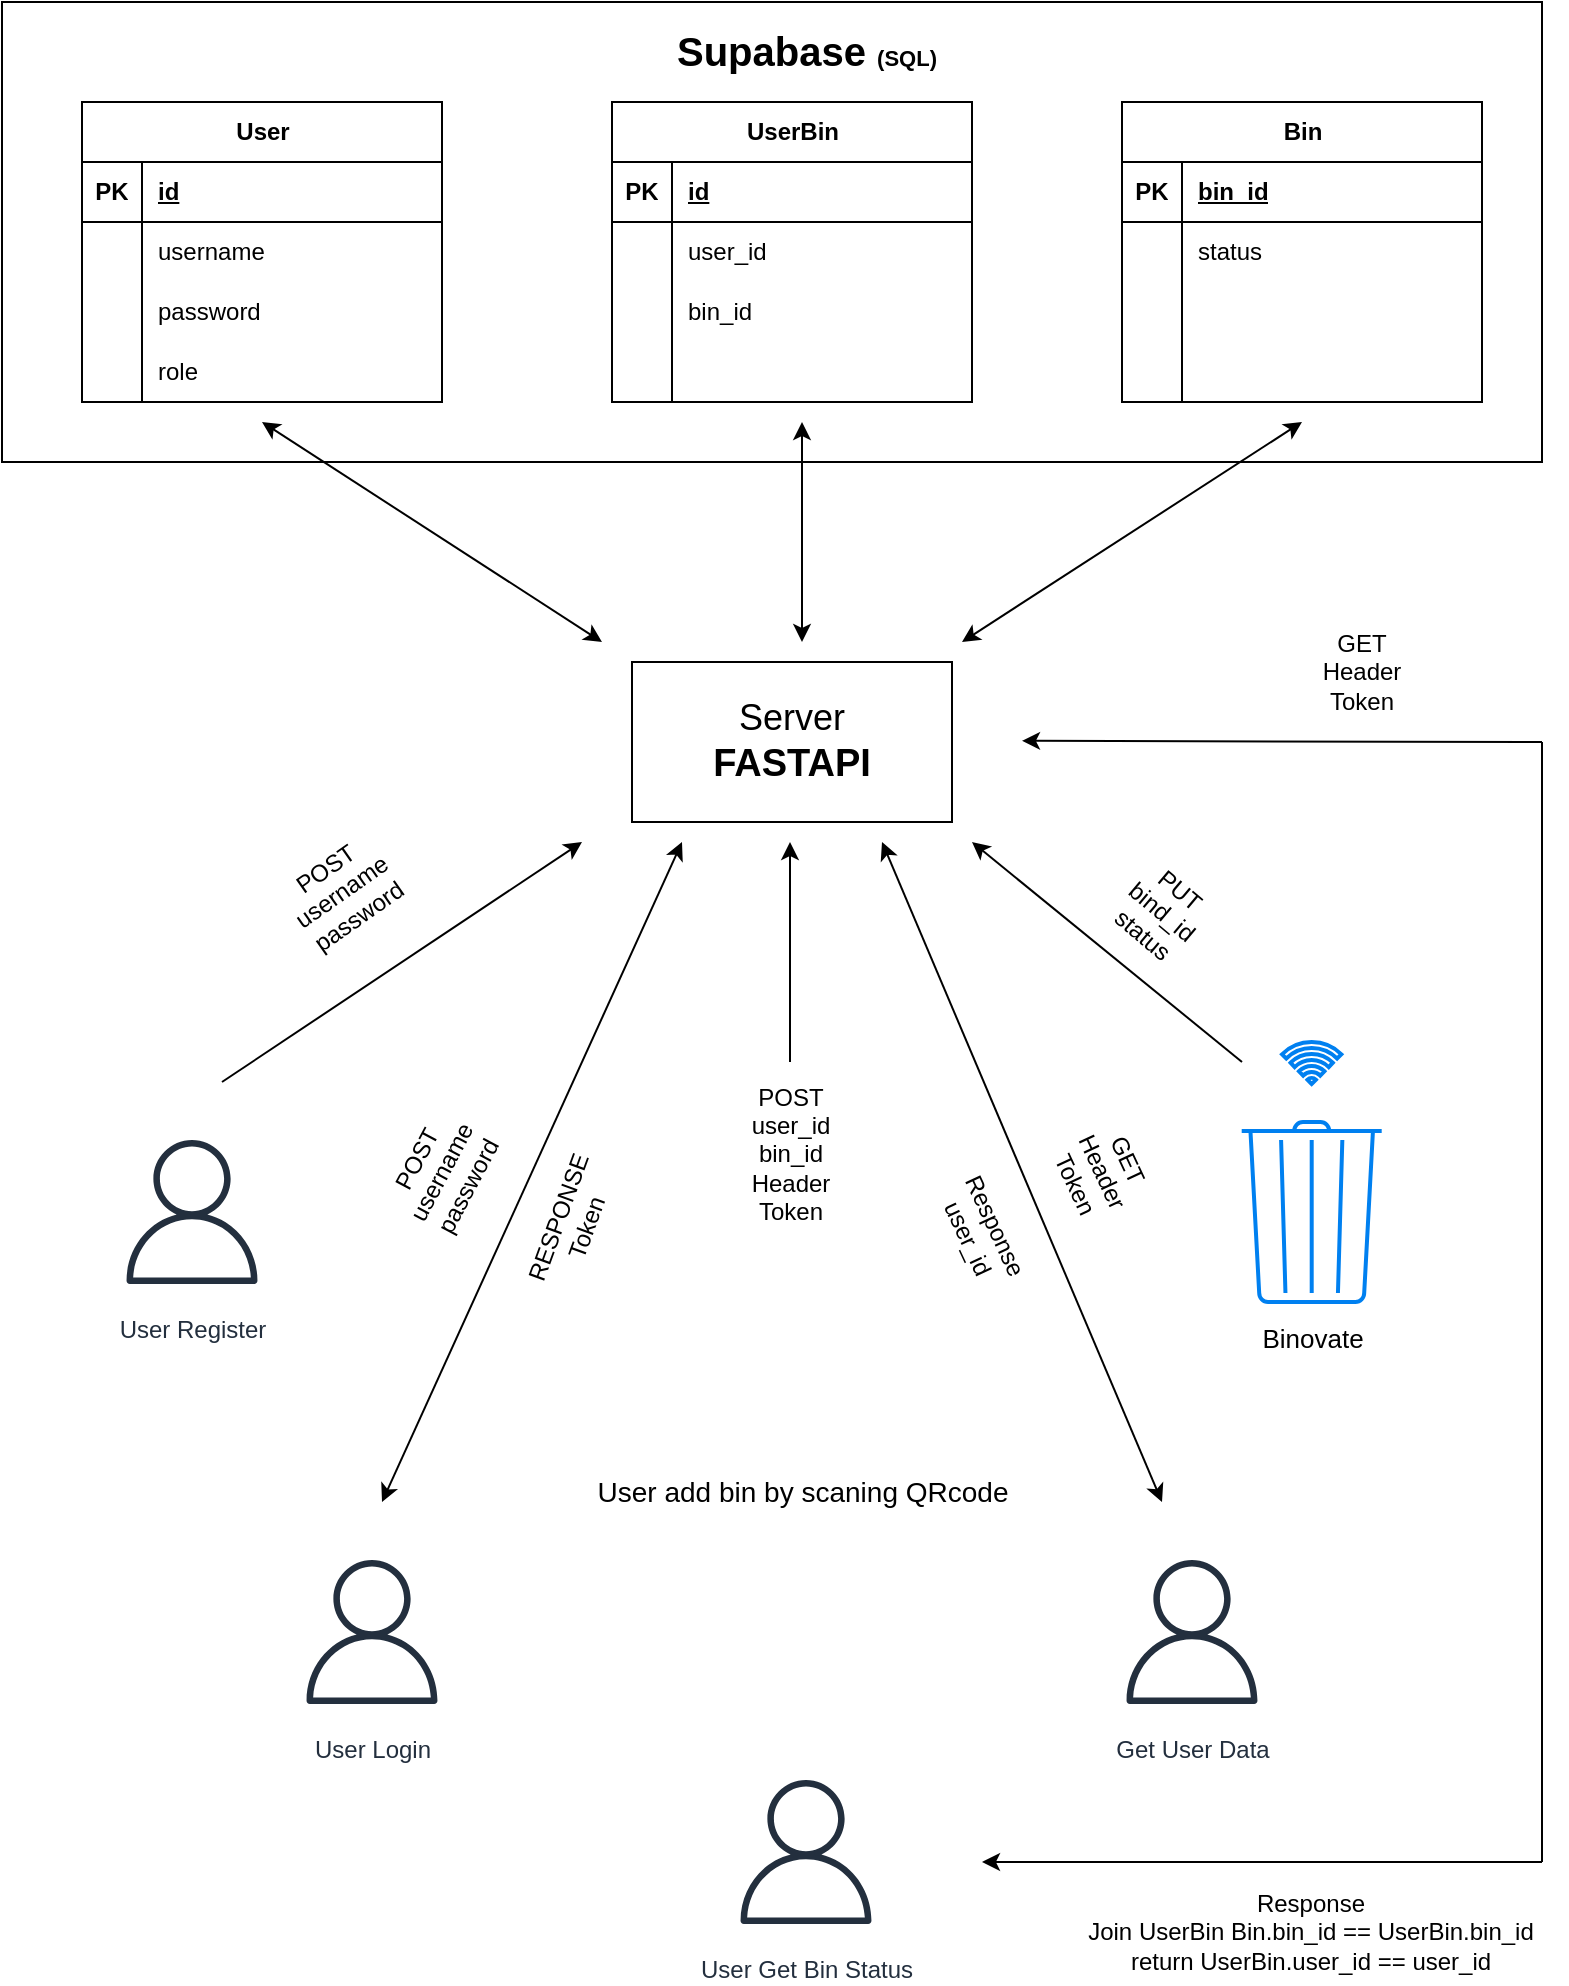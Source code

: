 <mxfile version="28.2.5">
  <diagram name="หน้า-1" id="6hj0JXe9WSim186xTarU">
    <mxGraphModel dx="1783" dy="939" grid="1" gridSize="10" guides="1" tooltips="1" connect="1" arrows="1" fold="1" page="1" pageScale="1" pageWidth="850" pageHeight="1100" math="0" shadow="0">
      <root>
        <mxCell id="0" />
        <mxCell id="1" parent="0" />
        <mxCell id="qgBIjbovYh4Fqmmk3ged-117" value="" style="rounded=0;whiteSpace=wrap;html=1;" vertex="1" parent="1">
          <mxGeometry x="30" y="30" width="770" height="230" as="geometry" />
        </mxCell>
        <mxCell id="qgBIjbovYh4Fqmmk3ged-1" value="User" style="shape=table;startSize=30;container=1;collapsible=1;childLayout=tableLayout;fixedRows=1;rowLines=0;fontStyle=1;align=center;resizeLast=1;html=1;" vertex="1" parent="1">
          <mxGeometry x="70" y="80" width="180" height="150" as="geometry" />
        </mxCell>
        <mxCell id="qgBIjbovYh4Fqmmk3ged-2" value="" style="shape=tableRow;horizontal=0;startSize=0;swimlaneHead=0;swimlaneBody=0;fillColor=none;collapsible=0;dropTarget=0;points=[[0,0.5],[1,0.5]];portConstraint=eastwest;top=0;left=0;right=0;bottom=1;" vertex="1" parent="qgBIjbovYh4Fqmmk3ged-1">
          <mxGeometry y="30" width="180" height="30" as="geometry" />
        </mxCell>
        <mxCell id="qgBIjbovYh4Fqmmk3ged-3" value="PK" style="shape=partialRectangle;connectable=0;fillColor=none;top=0;left=0;bottom=0;right=0;fontStyle=1;overflow=hidden;whiteSpace=wrap;html=1;" vertex="1" parent="qgBIjbovYh4Fqmmk3ged-2">
          <mxGeometry width="30" height="30" as="geometry">
            <mxRectangle width="30" height="30" as="alternateBounds" />
          </mxGeometry>
        </mxCell>
        <mxCell id="qgBIjbovYh4Fqmmk3ged-4" value="id" style="shape=partialRectangle;connectable=0;fillColor=none;top=0;left=0;bottom=0;right=0;align=left;spacingLeft=6;fontStyle=5;overflow=hidden;whiteSpace=wrap;html=1;" vertex="1" parent="qgBIjbovYh4Fqmmk3ged-2">
          <mxGeometry x="30" width="150" height="30" as="geometry">
            <mxRectangle width="150" height="30" as="alternateBounds" />
          </mxGeometry>
        </mxCell>
        <mxCell id="qgBIjbovYh4Fqmmk3ged-5" value="" style="shape=tableRow;horizontal=0;startSize=0;swimlaneHead=0;swimlaneBody=0;fillColor=none;collapsible=0;dropTarget=0;points=[[0,0.5],[1,0.5]];portConstraint=eastwest;top=0;left=0;right=0;bottom=0;" vertex="1" parent="qgBIjbovYh4Fqmmk3ged-1">
          <mxGeometry y="60" width="180" height="30" as="geometry" />
        </mxCell>
        <mxCell id="qgBIjbovYh4Fqmmk3ged-6" value="" style="shape=partialRectangle;connectable=0;fillColor=none;top=0;left=0;bottom=0;right=0;editable=1;overflow=hidden;whiteSpace=wrap;html=1;" vertex="1" parent="qgBIjbovYh4Fqmmk3ged-5">
          <mxGeometry width="30" height="30" as="geometry">
            <mxRectangle width="30" height="30" as="alternateBounds" />
          </mxGeometry>
        </mxCell>
        <mxCell id="qgBIjbovYh4Fqmmk3ged-7" value="username" style="shape=partialRectangle;connectable=0;fillColor=none;top=0;left=0;bottom=0;right=0;align=left;spacingLeft=6;overflow=hidden;whiteSpace=wrap;html=1;" vertex="1" parent="qgBIjbovYh4Fqmmk3ged-5">
          <mxGeometry x="30" width="150" height="30" as="geometry">
            <mxRectangle width="150" height="30" as="alternateBounds" />
          </mxGeometry>
        </mxCell>
        <mxCell id="qgBIjbovYh4Fqmmk3ged-8" value="" style="shape=tableRow;horizontal=0;startSize=0;swimlaneHead=0;swimlaneBody=0;fillColor=none;collapsible=0;dropTarget=0;points=[[0,0.5],[1,0.5]];portConstraint=eastwest;top=0;left=0;right=0;bottom=0;" vertex="1" parent="qgBIjbovYh4Fqmmk3ged-1">
          <mxGeometry y="90" width="180" height="30" as="geometry" />
        </mxCell>
        <mxCell id="qgBIjbovYh4Fqmmk3ged-9" value="" style="shape=partialRectangle;connectable=0;fillColor=none;top=0;left=0;bottom=0;right=0;editable=1;overflow=hidden;whiteSpace=wrap;html=1;" vertex="1" parent="qgBIjbovYh4Fqmmk3ged-8">
          <mxGeometry width="30" height="30" as="geometry">
            <mxRectangle width="30" height="30" as="alternateBounds" />
          </mxGeometry>
        </mxCell>
        <mxCell id="qgBIjbovYh4Fqmmk3ged-10" value="password" style="shape=partialRectangle;connectable=0;fillColor=none;top=0;left=0;bottom=0;right=0;align=left;spacingLeft=6;overflow=hidden;whiteSpace=wrap;html=1;" vertex="1" parent="qgBIjbovYh4Fqmmk3ged-8">
          <mxGeometry x="30" width="150" height="30" as="geometry">
            <mxRectangle width="150" height="30" as="alternateBounds" />
          </mxGeometry>
        </mxCell>
        <mxCell id="qgBIjbovYh4Fqmmk3ged-11" value="" style="shape=tableRow;horizontal=0;startSize=0;swimlaneHead=0;swimlaneBody=0;fillColor=none;collapsible=0;dropTarget=0;points=[[0,0.5],[1,0.5]];portConstraint=eastwest;top=0;left=0;right=0;bottom=0;" vertex="1" parent="qgBIjbovYh4Fqmmk3ged-1">
          <mxGeometry y="120" width="180" height="30" as="geometry" />
        </mxCell>
        <mxCell id="qgBIjbovYh4Fqmmk3ged-12" value="" style="shape=partialRectangle;connectable=0;fillColor=none;top=0;left=0;bottom=0;right=0;editable=1;overflow=hidden;whiteSpace=wrap;html=1;" vertex="1" parent="qgBIjbovYh4Fqmmk3ged-11">
          <mxGeometry width="30" height="30" as="geometry">
            <mxRectangle width="30" height="30" as="alternateBounds" />
          </mxGeometry>
        </mxCell>
        <mxCell id="qgBIjbovYh4Fqmmk3ged-13" value="role" style="shape=partialRectangle;connectable=0;fillColor=none;top=0;left=0;bottom=0;right=0;align=left;spacingLeft=6;overflow=hidden;whiteSpace=wrap;html=1;" vertex="1" parent="qgBIjbovYh4Fqmmk3ged-11">
          <mxGeometry x="30" width="150" height="30" as="geometry">
            <mxRectangle width="150" height="30" as="alternateBounds" />
          </mxGeometry>
        </mxCell>
        <mxCell id="qgBIjbovYh4Fqmmk3ged-27" value="Bin" style="shape=table;startSize=30;container=1;collapsible=1;childLayout=tableLayout;fixedRows=1;rowLines=0;fontStyle=1;align=center;resizeLast=1;html=1;" vertex="1" parent="1">
          <mxGeometry x="590" y="80" width="180" height="150" as="geometry" />
        </mxCell>
        <mxCell id="qgBIjbovYh4Fqmmk3ged-28" value="" style="shape=tableRow;horizontal=0;startSize=0;swimlaneHead=0;swimlaneBody=0;fillColor=none;collapsible=0;dropTarget=0;points=[[0,0.5],[1,0.5]];portConstraint=eastwest;top=0;left=0;right=0;bottom=1;" vertex="1" parent="qgBIjbovYh4Fqmmk3ged-27">
          <mxGeometry y="30" width="180" height="30" as="geometry" />
        </mxCell>
        <mxCell id="qgBIjbovYh4Fqmmk3ged-29" value="PK" style="shape=partialRectangle;connectable=0;fillColor=none;top=0;left=0;bottom=0;right=0;fontStyle=1;overflow=hidden;whiteSpace=wrap;html=1;" vertex="1" parent="qgBIjbovYh4Fqmmk3ged-28">
          <mxGeometry width="30" height="30" as="geometry">
            <mxRectangle width="30" height="30" as="alternateBounds" />
          </mxGeometry>
        </mxCell>
        <mxCell id="qgBIjbovYh4Fqmmk3ged-30" value="bin_id" style="shape=partialRectangle;connectable=0;fillColor=none;top=0;left=0;bottom=0;right=0;align=left;spacingLeft=6;fontStyle=5;overflow=hidden;whiteSpace=wrap;html=1;" vertex="1" parent="qgBIjbovYh4Fqmmk3ged-28">
          <mxGeometry x="30" width="150" height="30" as="geometry">
            <mxRectangle width="150" height="30" as="alternateBounds" />
          </mxGeometry>
        </mxCell>
        <mxCell id="qgBIjbovYh4Fqmmk3ged-31" value="" style="shape=tableRow;horizontal=0;startSize=0;swimlaneHead=0;swimlaneBody=0;fillColor=none;collapsible=0;dropTarget=0;points=[[0,0.5],[1,0.5]];portConstraint=eastwest;top=0;left=0;right=0;bottom=0;" vertex="1" parent="qgBIjbovYh4Fqmmk3ged-27">
          <mxGeometry y="60" width="180" height="30" as="geometry" />
        </mxCell>
        <mxCell id="qgBIjbovYh4Fqmmk3ged-32" value="" style="shape=partialRectangle;connectable=0;fillColor=none;top=0;left=0;bottom=0;right=0;editable=1;overflow=hidden;whiteSpace=wrap;html=1;" vertex="1" parent="qgBIjbovYh4Fqmmk3ged-31">
          <mxGeometry width="30" height="30" as="geometry">
            <mxRectangle width="30" height="30" as="alternateBounds" />
          </mxGeometry>
        </mxCell>
        <mxCell id="qgBIjbovYh4Fqmmk3ged-33" value="status" style="shape=partialRectangle;connectable=0;fillColor=none;top=0;left=0;bottom=0;right=0;align=left;spacingLeft=6;overflow=hidden;whiteSpace=wrap;html=1;" vertex="1" parent="qgBIjbovYh4Fqmmk3ged-31">
          <mxGeometry x="30" width="150" height="30" as="geometry">
            <mxRectangle width="150" height="30" as="alternateBounds" />
          </mxGeometry>
        </mxCell>
        <mxCell id="qgBIjbovYh4Fqmmk3ged-34" value="" style="shape=tableRow;horizontal=0;startSize=0;swimlaneHead=0;swimlaneBody=0;fillColor=none;collapsible=0;dropTarget=0;points=[[0,0.5],[1,0.5]];portConstraint=eastwest;top=0;left=0;right=0;bottom=0;" vertex="1" parent="qgBIjbovYh4Fqmmk3ged-27">
          <mxGeometry y="90" width="180" height="30" as="geometry" />
        </mxCell>
        <mxCell id="qgBIjbovYh4Fqmmk3ged-35" value="" style="shape=partialRectangle;connectable=0;fillColor=none;top=0;left=0;bottom=0;right=0;editable=1;overflow=hidden;whiteSpace=wrap;html=1;" vertex="1" parent="qgBIjbovYh4Fqmmk3ged-34">
          <mxGeometry width="30" height="30" as="geometry">
            <mxRectangle width="30" height="30" as="alternateBounds" />
          </mxGeometry>
        </mxCell>
        <mxCell id="qgBIjbovYh4Fqmmk3ged-36" value="" style="shape=partialRectangle;connectable=0;fillColor=none;top=0;left=0;bottom=0;right=0;align=left;spacingLeft=6;overflow=hidden;whiteSpace=wrap;html=1;" vertex="1" parent="qgBIjbovYh4Fqmmk3ged-34">
          <mxGeometry x="30" width="150" height="30" as="geometry">
            <mxRectangle width="150" height="30" as="alternateBounds" />
          </mxGeometry>
        </mxCell>
        <mxCell id="qgBIjbovYh4Fqmmk3ged-37" value="" style="shape=tableRow;horizontal=0;startSize=0;swimlaneHead=0;swimlaneBody=0;fillColor=none;collapsible=0;dropTarget=0;points=[[0,0.5],[1,0.5]];portConstraint=eastwest;top=0;left=0;right=0;bottom=0;" vertex="1" parent="qgBIjbovYh4Fqmmk3ged-27">
          <mxGeometry y="120" width="180" height="30" as="geometry" />
        </mxCell>
        <mxCell id="qgBIjbovYh4Fqmmk3ged-38" value="" style="shape=partialRectangle;connectable=0;fillColor=none;top=0;left=0;bottom=0;right=0;editable=1;overflow=hidden;whiteSpace=wrap;html=1;" vertex="1" parent="qgBIjbovYh4Fqmmk3ged-37">
          <mxGeometry width="30" height="30" as="geometry">
            <mxRectangle width="30" height="30" as="alternateBounds" />
          </mxGeometry>
        </mxCell>
        <mxCell id="qgBIjbovYh4Fqmmk3ged-39" value="" style="shape=partialRectangle;connectable=0;fillColor=none;top=0;left=0;bottom=0;right=0;align=left;spacingLeft=6;overflow=hidden;whiteSpace=wrap;html=1;" vertex="1" parent="qgBIjbovYh4Fqmmk3ged-37">
          <mxGeometry x="30" width="150" height="30" as="geometry">
            <mxRectangle width="150" height="30" as="alternateBounds" />
          </mxGeometry>
        </mxCell>
        <mxCell id="qgBIjbovYh4Fqmmk3ged-40" value="UserBin" style="shape=table;startSize=30;container=1;collapsible=1;childLayout=tableLayout;fixedRows=1;rowLines=0;fontStyle=1;align=center;resizeLast=1;html=1;" vertex="1" parent="1">
          <mxGeometry x="335" y="80" width="180" height="150" as="geometry" />
        </mxCell>
        <mxCell id="qgBIjbovYh4Fqmmk3ged-41" value="" style="shape=tableRow;horizontal=0;startSize=0;swimlaneHead=0;swimlaneBody=0;fillColor=none;collapsible=0;dropTarget=0;points=[[0,0.5],[1,0.5]];portConstraint=eastwest;top=0;left=0;right=0;bottom=1;" vertex="1" parent="qgBIjbovYh4Fqmmk3ged-40">
          <mxGeometry y="30" width="180" height="30" as="geometry" />
        </mxCell>
        <mxCell id="qgBIjbovYh4Fqmmk3ged-42" value="PK" style="shape=partialRectangle;connectable=0;fillColor=none;top=0;left=0;bottom=0;right=0;fontStyle=1;overflow=hidden;whiteSpace=wrap;html=1;" vertex="1" parent="qgBIjbovYh4Fqmmk3ged-41">
          <mxGeometry width="30" height="30" as="geometry">
            <mxRectangle width="30" height="30" as="alternateBounds" />
          </mxGeometry>
        </mxCell>
        <mxCell id="qgBIjbovYh4Fqmmk3ged-43" value="id" style="shape=partialRectangle;connectable=0;fillColor=none;top=0;left=0;bottom=0;right=0;align=left;spacingLeft=6;fontStyle=5;overflow=hidden;whiteSpace=wrap;html=1;" vertex="1" parent="qgBIjbovYh4Fqmmk3ged-41">
          <mxGeometry x="30" width="150" height="30" as="geometry">
            <mxRectangle width="150" height="30" as="alternateBounds" />
          </mxGeometry>
        </mxCell>
        <mxCell id="qgBIjbovYh4Fqmmk3ged-44" value="" style="shape=tableRow;horizontal=0;startSize=0;swimlaneHead=0;swimlaneBody=0;fillColor=none;collapsible=0;dropTarget=0;points=[[0,0.5],[1,0.5]];portConstraint=eastwest;top=0;left=0;right=0;bottom=0;" vertex="1" parent="qgBIjbovYh4Fqmmk3ged-40">
          <mxGeometry y="60" width="180" height="30" as="geometry" />
        </mxCell>
        <mxCell id="qgBIjbovYh4Fqmmk3ged-45" value="" style="shape=partialRectangle;connectable=0;fillColor=none;top=0;left=0;bottom=0;right=0;editable=1;overflow=hidden;whiteSpace=wrap;html=1;" vertex="1" parent="qgBIjbovYh4Fqmmk3ged-44">
          <mxGeometry width="30" height="30" as="geometry">
            <mxRectangle width="30" height="30" as="alternateBounds" />
          </mxGeometry>
        </mxCell>
        <mxCell id="qgBIjbovYh4Fqmmk3ged-46" value="user_id" style="shape=partialRectangle;connectable=0;fillColor=none;top=0;left=0;bottom=0;right=0;align=left;spacingLeft=6;overflow=hidden;whiteSpace=wrap;html=1;" vertex="1" parent="qgBIjbovYh4Fqmmk3ged-44">
          <mxGeometry x="30" width="150" height="30" as="geometry">
            <mxRectangle width="150" height="30" as="alternateBounds" />
          </mxGeometry>
        </mxCell>
        <mxCell id="qgBIjbovYh4Fqmmk3ged-47" value="" style="shape=tableRow;horizontal=0;startSize=0;swimlaneHead=0;swimlaneBody=0;fillColor=none;collapsible=0;dropTarget=0;points=[[0,0.5],[1,0.5]];portConstraint=eastwest;top=0;left=0;right=0;bottom=0;" vertex="1" parent="qgBIjbovYh4Fqmmk3ged-40">
          <mxGeometry y="90" width="180" height="30" as="geometry" />
        </mxCell>
        <mxCell id="qgBIjbovYh4Fqmmk3ged-48" value="" style="shape=partialRectangle;connectable=0;fillColor=none;top=0;left=0;bottom=0;right=0;editable=1;overflow=hidden;whiteSpace=wrap;html=1;" vertex="1" parent="qgBIjbovYh4Fqmmk3ged-47">
          <mxGeometry width="30" height="30" as="geometry">
            <mxRectangle width="30" height="30" as="alternateBounds" />
          </mxGeometry>
        </mxCell>
        <mxCell id="qgBIjbovYh4Fqmmk3ged-49" value="bin_id" style="shape=partialRectangle;connectable=0;fillColor=none;top=0;left=0;bottom=0;right=0;align=left;spacingLeft=6;overflow=hidden;whiteSpace=wrap;html=1;" vertex="1" parent="qgBIjbovYh4Fqmmk3ged-47">
          <mxGeometry x="30" width="150" height="30" as="geometry">
            <mxRectangle width="150" height="30" as="alternateBounds" />
          </mxGeometry>
        </mxCell>
        <mxCell id="qgBIjbovYh4Fqmmk3ged-50" value="" style="shape=tableRow;horizontal=0;startSize=0;swimlaneHead=0;swimlaneBody=0;fillColor=none;collapsible=0;dropTarget=0;points=[[0,0.5],[1,0.5]];portConstraint=eastwest;top=0;left=0;right=0;bottom=0;" vertex="1" parent="qgBIjbovYh4Fqmmk3ged-40">
          <mxGeometry y="120" width="180" height="30" as="geometry" />
        </mxCell>
        <mxCell id="qgBIjbovYh4Fqmmk3ged-51" value="" style="shape=partialRectangle;connectable=0;fillColor=none;top=0;left=0;bottom=0;right=0;editable=1;overflow=hidden;whiteSpace=wrap;html=1;" vertex="1" parent="qgBIjbovYh4Fqmmk3ged-50">
          <mxGeometry width="30" height="30" as="geometry">
            <mxRectangle width="30" height="30" as="alternateBounds" />
          </mxGeometry>
        </mxCell>
        <mxCell id="qgBIjbovYh4Fqmmk3ged-52" value="" style="shape=partialRectangle;connectable=0;fillColor=none;top=0;left=0;bottom=0;right=0;align=left;spacingLeft=6;overflow=hidden;whiteSpace=wrap;html=1;" vertex="1" parent="qgBIjbovYh4Fqmmk3ged-50">
          <mxGeometry x="30" width="150" height="30" as="geometry">
            <mxRectangle width="150" height="30" as="alternateBounds" />
          </mxGeometry>
        </mxCell>
        <mxCell id="qgBIjbovYh4Fqmmk3ged-53" value="" style="html=1;verticalLabelPosition=bottom;align=center;labelBackgroundColor=#ffffff;verticalAlign=top;strokeWidth=2;strokeColor=#0080F0;shadow=0;dashed=0;shape=mxgraph.ios7.icons.trashcan;" vertex="1" parent="1">
          <mxGeometry x="649.85" y="590" width="70" height="90" as="geometry" />
        </mxCell>
        <mxCell id="qgBIjbovYh4Fqmmk3ged-54" value="" style="endArrow=classic;html=1;rounded=0;" edge="1" parent="1">
          <mxGeometry width="50" height="50" relative="1" as="geometry">
            <mxPoint x="650" y="560" as="sourcePoint" />
            <mxPoint x="514.997" y="449.998" as="targetPoint" />
          </mxGeometry>
        </mxCell>
        <mxCell id="qgBIjbovYh4Fqmmk3ged-57" value="&lt;font style=&quot;font-size: 18px;&quot;&gt;Server&lt;/font&gt;&lt;div&gt;&lt;b style=&quot;&quot;&gt;&lt;font style=&quot;font-size: 19px;&quot;&gt;FASTAPI&lt;/font&gt;&lt;/b&gt;&lt;/div&gt;" style="html=1;whiteSpace=wrap;" vertex="1" parent="1">
          <mxGeometry x="345" y="360" width="160" height="80" as="geometry" />
        </mxCell>
        <mxCell id="qgBIjbovYh4Fqmmk3ged-58" value="&lt;div&gt;PUT&lt;div&gt;bind_id&lt;/div&gt;&lt;div&gt;status&lt;/div&gt;&lt;/div&gt;" style="text;html=1;align=center;verticalAlign=middle;whiteSpace=wrap;rounded=0;rotation=40;" vertex="1" parent="1">
          <mxGeometry x="564.78" y="450" width="90" height="70" as="geometry" />
        </mxCell>
        <mxCell id="qgBIjbovYh4Fqmmk3ged-66" value="" style="html=1;verticalLabelPosition=bottom;align=center;labelBackgroundColor=#ffffff;verticalAlign=top;strokeWidth=2;strokeColor=#0080F0;shadow=0;dashed=0;shape=mxgraph.ios7.icons.wifi;pointerEvents=1" vertex="1" parent="1">
          <mxGeometry x="670" y="550" width="29.7" height="21" as="geometry" />
        </mxCell>
        <mxCell id="qgBIjbovYh4Fqmmk3ged-71" value="" style="shape=image;html=1;verticalAlign=top;verticalLabelPosition=bottom;labelBackgroundColor=#ffffff;imageAspect=0;aspect=fixed;image=https://icons.diagrams.net/icon-cache1/Unicons_Line_vol_5-2967/qrcode-scan-838.svg" vertex="1" parent="1">
          <mxGeometry x="373" y="650" width="104" height="104" as="geometry" />
        </mxCell>
        <mxCell id="qgBIjbovYh4Fqmmk3ged-72" value="&lt;span style=&quot;font-weight: normal;&quot;&gt;&lt;font style=&quot;font-size: 13px;&quot;&gt;Binovate&lt;/font&gt;&lt;/span&gt;" style="text;strokeColor=none;fillColor=none;html=1;fontSize=24;fontStyle=1;verticalAlign=middle;align=center;" vertex="1" parent="1">
          <mxGeometry x="654.78" y="690" width="60.15" height="10" as="geometry" />
        </mxCell>
        <mxCell id="qgBIjbovYh4Fqmmk3ged-73" value="&lt;span style=&quot;font-weight: normal;&quot;&gt;&lt;font style=&quot;font-size: 14px;&quot;&gt;User add bin by scaning QRcode&lt;/font&gt;&lt;/span&gt;" style="text;strokeColor=none;fillColor=none;html=1;fontSize=24;fontStyle=1;verticalAlign=middle;align=center;" vertex="1" parent="1">
          <mxGeometry x="310" y="767" width="240" height="10" as="geometry" />
        </mxCell>
        <mxCell id="qgBIjbovYh4Fqmmk3ged-76" value="" style="endArrow=classic;html=1;rounded=0;" edge="1" parent="1">
          <mxGeometry width="50" height="50" relative="1" as="geometry">
            <mxPoint x="424" y="560" as="sourcePoint" />
            <mxPoint x="424" y="450" as="targetPoint" />
          </mxGeometry>
        </mxCell>
        <mxCell id="qgBIjbovYh4Fqmmk3ged-78" value="&lt;div&gt;POST&lt;/div&gt;&lt;div&gt;user_id&lt;br&gt;bin_id&lt;/div&gt;&lt;div&gt;Header&lt;/div&gt;&lt;div&gt;Token&lt;/div&gt;" style="text;html=1;align=center;verticalAlign=middle;whiteSpace=wrap;rounded=0;" vertex="1" parent="1">
          <mxGeometry x="372" y="571" width="105" height="70" as="geometry" />
        </mxCell>
        <mxCell id="qgBIjbovYh4Fqmmk3ged-79" value="User Register" style="sketch=0;outlineConnect=0;fontColor=#232F3E;gradientColor=none;strokeColor=#232F3E;fillColor=#ffffff;dashed=0;verticalLabelPosition=bottom;verticalAlign=top;align=center;html=1;fontSize=12;fontStyle=0;aspect=fixed;shape=mxgraph.aws4.resourceIcon;resIcon=mxgraph.aws4.user;" vertex="1" parent="1">
          <mxGeometry x="80" y="590" width="90" height="90" as="geometry" />
        </mxCell>
        <mxCell id="qgBIjbovYh4Fqmmk3ged-82" value="" style="endArrow=classic;html=1;rounded=0;" edge="1" parent="1">
          <mxGeometry width="50" height="50" relative="1" as="geometry">
            <mxPoint x="140" y="570" as="sourcePoint" />
            <mxPoint x="320" y="450" as="targetPoint" />
          </mxGeometry>
        </mxCell>
        <mxCell id="qgBIjbovYh4Fqmmk3ged-83" value="&lt;div&gt;POST&lt;/div&gt;&lt;div&gt;username&lt;/div&gt;&lt;div&gt;password&lt;/div&gt;" style="text;html=1;align=center;verticalAlign=middle;whiteSpace=wrap;rounded=0;rotation=-35;" vertex="1" parent="1">
          <mxGeometry x="140" y="440" width="120" height="70" as="geometry" />
        </mxCell>
        <mxCell id="qgBIjbovYh4Fqmmk3ged-84" value="User Login" style="sketch=0;outlineConnect=0;fontColor=#232F3E;gradientColor=none;strokeColor=#232F3E;fillColor=#ffffff;dashed=0;verticalLabelPosition=bottom;verticalAlign=top;align=center;html=1;fontSize=12;fontStyle=0;aspect=fixed;shape=mxgraph.aws4.resourceIcon;resIcon=mxgraph.aws4.user;" vertex="1" parent="1">
          <mxGeometry x="170" y="800" width="90" height="90" as="geometry" />
        </mxCell>
        <mxCell id="qgBIjbovYh4Fqmmk3ged-90" value="" style="endArrow=classic;startArrow=classic;html=1;rounded=0;" edge="1" parent="1">
          <mxGeometry width="50" height="50" relative="1" as="geometry">
            <mxPoint x="220" y="780" as="sourcePoint" />
            <mxPoint x="370" y="450" as="targetPoint" />
          </mxGeometry>
        </mxCell>
        <mxCell id="qgBIjbovYh4Fqmmk3ged-91" value="POST&lt;div&gt;username&lt;/div&gt;&lt;div&gt;password&lt;/div&gt;" style="text;html=1;align=center;verticalAlign=middle;whiteSpace=wrap;rounded=0;rotation=-62;" vertex="1" parent="1">
          <mxGeometry x="220" y="600" width="60" height="30" as="geometry" />
        </mxCell>
        <mxCell id="qgBIjbovYh4Fqmmk3ged-92" value="RESPONSE&lt;div&gt;Token&lt;/div&gt;" style="text;html=1;align=center;verticalAlign=middle;whiteSpace=wrap;rounded=0;rotation=-70;" vertex="1" parent="1">
          <mxGeometry x="285" y="625" width="60" height="30" as="geometry" />
        </mxCell>
        <mxCell id="qgBIjbovYh4Fqmmk3ged-93" value="Get User Data" style="sketch=0;outlineConnect=0;fontColor=#232F3E;gradientColor=none;strokeColor=#232F3E;fillColor=#ffffff;dashed=0;verticalLabelPosition=bottom;verticalAlign=top;align=center;html=1;fontSize=12;fontStyle=0;aspect=fixed;shape=mxgraph.aws4.resourceIcon;resIcon=mxgraph.aws4.user;" vertex="1" parent="1">
          <mxGeometry x="580" y="800" width="90" height="90" as="geometry" />
        </mxCell>
        <mxCell id="qgBIjbovYh4Fqmmk3ged-97" value="" style="endArrow=classic;startArrow=classic;html=1;rounded=0;" edge="1" parent="1">
          <mxGeometry width="50" height="50" relative="1" as="geometry">
            <mxPoint x="610" y="780" as="sourcePoint" />
            <mxPoint x="470" y="450" as="targetPoint" />
          </mxGeometry>
        </mxCell>
        <mxCell id="qgBIjbovYh4Fqmmk3ged-98" value="GET&lt;div&gt;Header&lt;/div&gt;&lt;div&gt;Token&lt;/div&gt;" style="text;html=1;align=center;verticalAlign=middle;whiteSpace=wrap;rounded=0;rotation=65;" vertex="1" parent="1">
          <mxGeometry x="550" y="600" width="60" height="30" as="geometry" />
        </mxCell>
        <mxCell id="qgBIjbovYh4Fqmmk3ged-99" value="Response&lt;div&gt;user_id&lt;/div&gt;" style="text;html=1;align=center;verticalAlign=middle;whiteSpace=wrap;rounded=0;rotation=65;" vertex="1" parent="1">
          <mxGeometry x="490.003" y="629.999" width="60" height="30" as="geometry" />
        </mxCell>
        <mxCell id="qgBIjbovYh4Fqmmk3ged-100" value="User Get Bin Status" style="sketch=0;outlineConnect=0;fontColor=#232F3E;gradientColor=none;strokeColor=#232F3E;fillColor=#ffffff;dashed=0;verticalLabelPosition=bottom;verticalAlign=top;align=center;html=1;fontSize=12;fontStyle=0;aspect=fixed;shape=mxgraph.aws4.resourceIcon;resIcon=mxgraph.aws4.user;" vertex="1" parent="1">
          <mxGeometry x="387" y="910" width="90" height="90" as="geometry" />
        </mxCell>
        <mxCell id="qgBIjbovYh4Fqmmk3ged-105" value="" style="endArrow=none;html=1;rounded=0;" edge="1" parent="1">
          <mxGeometry width="50" height="50" relative="1" as="geometry">
            <mxPoint x="800" y="400" as="sourcePoint" />
            <mxPoint x="800" y="960" as="targetPoint" />
          </mxGeometry>
        </mxCell>
        <mxCell id="qgBIjbovYh4Fqmmk3ged-106" value="" style="endArrow=classic;html=1;rounded=0;" edge="1" parent="1">
          <mxGeometry width="50" height="50" relative="1" as="geometry">
            <mxPoint x="800" y="960" as="sourcePoint" />
            <mxPoint x="520" y="960" as="targetPoint" />
          </mxGeometry>
        </mxCell>
        <mxCell id="qgBIjbovYh4Fqmmk3ged-109" value="" style="endArrow=classic;html=1;rounded=0;" edge="1" parent="1">
          <mxGeometry width="50" height="50" relative="1" as="geometry">
            <mxPoint x="800" y="400" as="sourcePoint" />
            <mxPoint x="540" y="399.41" as="targetPoint" />
          </mxGeometry>
        </mxCell>
        <mxCell id="qgBIjbovYh4Fqmmk3ged-111" value="GET&lt;div&gt;Header&lt;/div&gt;&lt;div&gt;Token&lt;/div&gt;" style="text;html=1;align=center;verticalAlign=middle;whiteSpace=wrap;rounded=0;" vertex="1" parent="1">
          <mxGeometry x="680" y="350" width="60" height="30" as="geometry" />
        </mxCell>
        <mxCell id="qgBIjbovYh4Fqmmk3ged-112" value="Response&lt;div&gt;Join UserBin&amp;nbsp;&lt;span style=&quot;background-color: transparent; color: light-dark(rgb(0, 0, 0), rgb(255, 255, 255));&quot;&gt;Bin.bin_id == UserBin.bin_id&lt;/span&gt;&lt;/div&gt;&lt;div&gt;return UserBin.user_id == user_id&lt;/div&gt;" style="text;html=1;align=center;verticalAlign=middle;whiteSpace=wrap;rounded=0;" vertex="1" parent="1">
          <mxGeometry x="557.31" y="980" width="255.08" height="30" as="geometry" />
        </mxCell>
        <mxCell id="qgBIjbovYh4Fqmmk3ged-113" value="" style="endArrow=classic;startArrow=classic;html=1;rounded=0;" edge="1" parent="1">
          <mxGeometry width="50" height="50" relative="1" as="geometry">
            <mxPoint x="510" y="350" as="sourcePoint" />
            <mxPoint x="680" y="240" as="targetPoint" />
          </mxGeometry>
        </mxCell>
        <mxCell id="qgBIjbovYh4Fqmmk3ged-114" value="" style="endArrow=classic;startArrow=classic;html=1;rounded=0;" edge="1" parent="1">
          <mxGeometry width="50" height="50" relative="1" as="geometry">
            <mxPoint x="430" y="350" as="sourcePoint" />
            <mxPoint x="430" y="240" as="targetPoint" />
          </mxGeometry>
        </mxCell>
        <mxCell id="qgBIjbovYh4Fqmmk3ged-115" value="" style="endArrow=classic;startArrow=classic;html=1;rounded=0;" edge="1" parent="1">
          <mxGeometry width="50" height="50" relative="1" as="geometry">
            <mxPoint x="330" y="350" as="sourcePoint" />
            <mxPoint x="160" y="240" as="targetPoint" />
          </mxGeometry>
        </mxCell>
        <mxCell id="qgBIjbovYh4Fqmmk3ged-119" value="&lt;font style=&quot;font-size: 20px;&quot;&gt;Supabase &lt;/font&gt;&lt;font style=&quot;font-size: 11px;&quot;&gt;(SQL)&lt;/font&gt;" style="text;strokeColor=none;fillColor=none;html=1;fontSize=24;fontStyle=1;verticalAlign=middle;align=center;strokeWidth=0;" vertex="1" parent="1">
          <mxGeometry x="332" y="34" width="200" height="40" as="geometry" />
        </mxCell>
      </root>
    </mxGraphModel>
  </diagram>
</mxfile>
